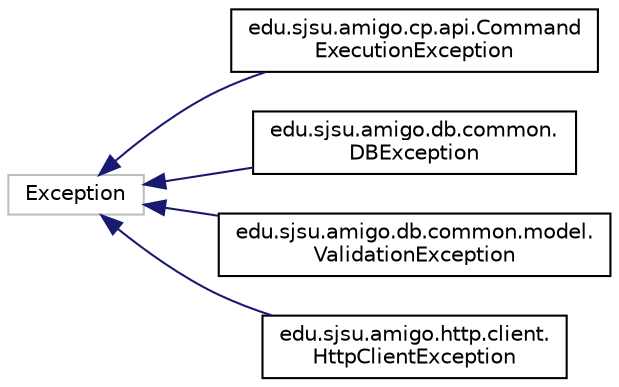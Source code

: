digraph "Graphical Class Hierarchy"
{
  edge [fontname="Helvetica",fontsize="10",labelfontname="Helvetica",labelfontsize="10"];
  node [fontname="Helvetica",fontsize="10",shape=record];
  rankdir="LR";
  Node22 [label="Exception",height=0.2,width=0.4,color="grey75", fillcolor="white", style="filled"];
  Node22 -> Node0 [dir="back",color="midnightblue",fontsize="10",style="solid",fontname="Helvetica"];
  Node0 [label="edu.sjsu.amigo.cp.api.Command\lExecutionException",height=0.2,width=0.4,color="black", fillcolor="white", style="filled",URL="$classedu_1_1sjsu_1_1amigo_1_1cp_1_1api_1_1_command_execution_exception.html"];
  Node22 -> Node24 [dir="back",color="midnightblue",fontsize="10",style="solid",fontname="Helvetica"];
  Node24 [label="edu.sjsu.amigo.db.common.\lDBException",height=0.2,width=0.4,color="black", fillcolor="white", style="filled",URL="$classedu_1_1sjsu_1_1amigo_1_1db_1_1common_1_1_d_b_exception.html"];
  Node22 -> Node25 [dir="back",color="midnightblue",fontsize="10",style="solid",fontname="Helvetica"];
  Node25 [label="edu.sjsu.amigo.db.common.model.\lValidationException",height=0.2,width=0.4,color="black", fillcolor="white", style="filled",URL="$classedu_1_1sjsu_1_1amigo_1_1db_1_1common_1_1model_1_1_validation_exception.html"];
  Node22 -> Node26 [dir="back",color="midnightblue",fontsize="10",style="solid",fontname="Helvetica"];
  Node26 [label="edu.sjsu.amigo.http.client.\lHttpClientException",height=0.2,width=0.4,color="black", fillcolor="white", style="filled",URL="$classedu_1_1sjsu_1_1amigo_1_1http_1_1client_1_1_http_client_exception.html"];
}
